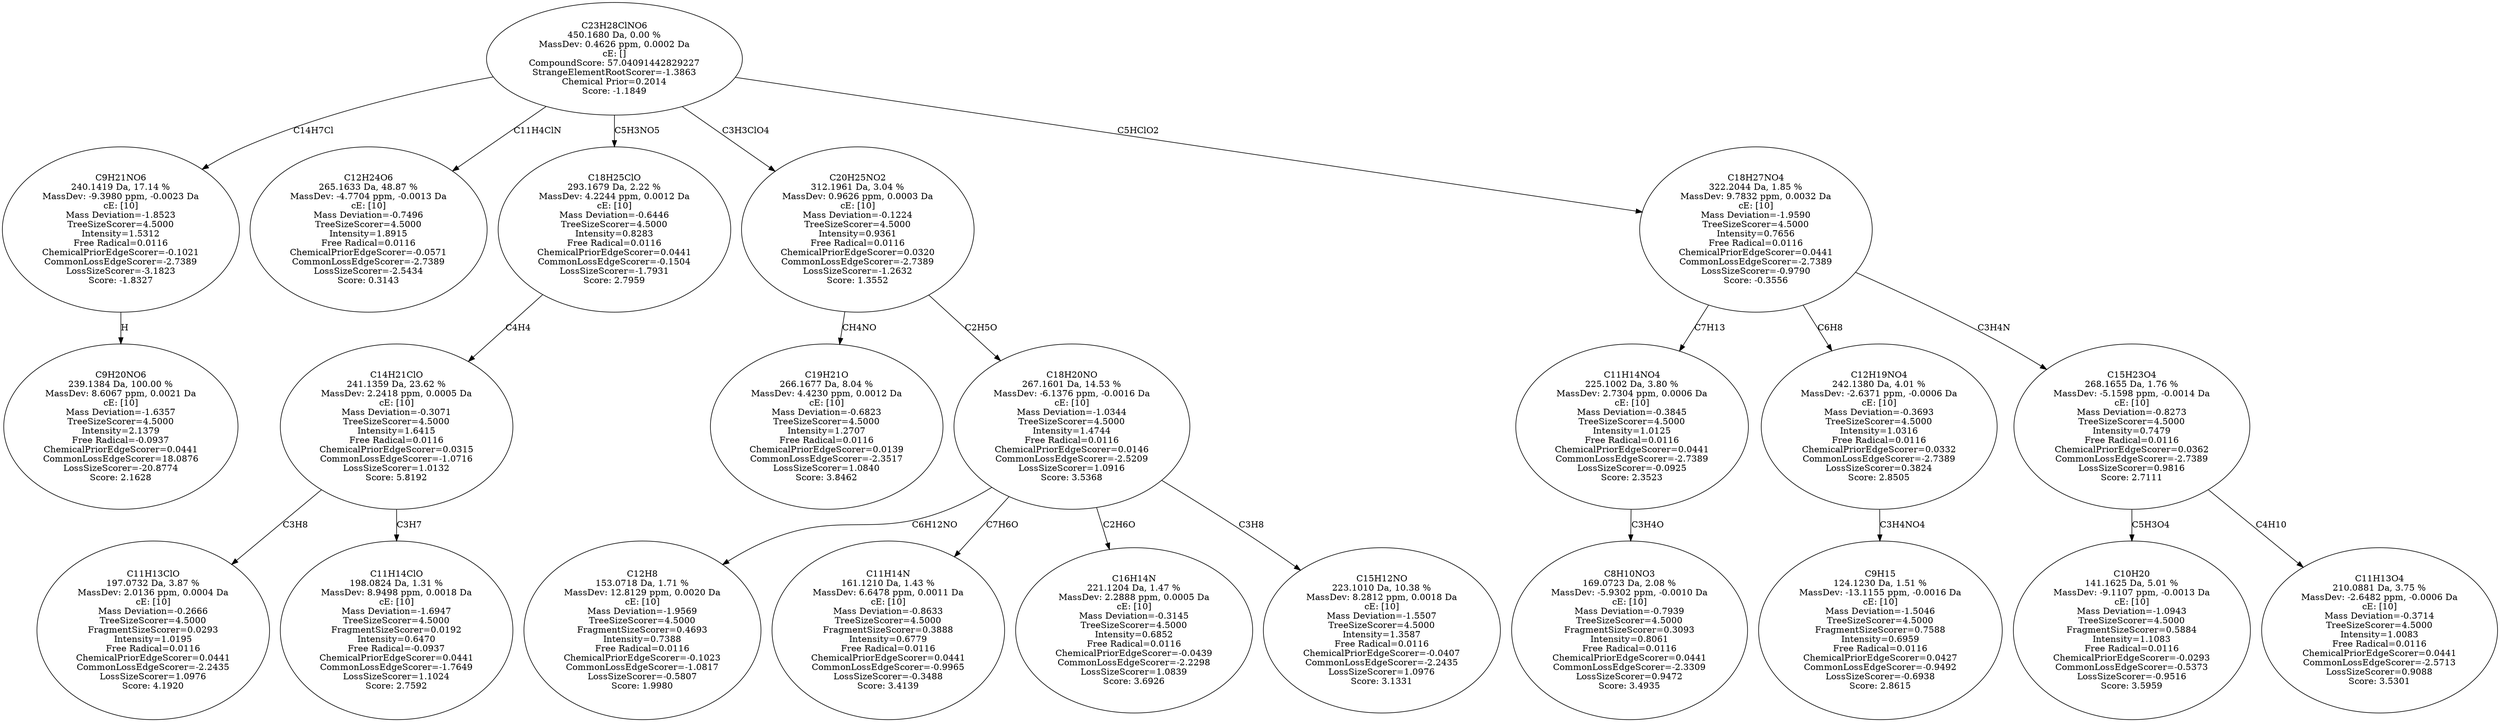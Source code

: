 strict digraph {
v1 [label="C9H20NO6\n239.1384 Da, 100.00 %\nMassDev: 8.6067 ppm, 0.0021 Da\ncE: [10]\nMass Deviation=-1.6357\nTreeSizeScorer=4.5000\nIntensity=2.1379\nFree Radical=-0.0937\nChemicalPriorEdgeScorer=0.0441\nCommonLossEdgeScorer=18.0876\nLossSizeScorer=-20.8774\nScore: 2.1628"];
v2 [label="C9H21NO6\n240.1419 Da, 17.14 %\nMassDev: -9.3980 ppm, -0.0023 Da\ncE: [10]\nMass Deviation=-1.8523\nTreeSizeScorer=4.5000\nIntensity=1.5312\nFree Radical=0.0116\nChemicalPriorEdgeScorer=-0.1021\nCommonLossEdgeScorer=-2.7389\nLossSizeScorer=-3.1823\nScore: -1.8327"];
v3 [label="C12H24O6\n265.1633 Da, 48.87 %\nMassDev: -4.7704 ppm, -0.0013 Da\ncE: [10]\nMass Deviation=-0.7496\nTreeSizeScorer=4.5000\nIntensity=1.8915\nFree Radical=0.0116\nChemicalPriorEdgeScorer=-0.0571\nCommonLossEdgeScorer=-2.7389\nLossSizeScorer=-2.5434\nScore: 0.3143"];
v4 [label="C11H13ClO\n197.0732 Da, 3.87 %\nMassDev: 2.0136 ppm, 0.0004 Da\ncE: [10]\nMass Deviation=-0.2666\nTreeSizeScorer=4.5000\nFragmentSizeScorer=0.0293\nIntensity=1.0195\nFree Radical=0.0116\nChemicalPriorEdgeScorer=0.0441\nCommonLossEdgeScorer=-2.2435\nLossSizeScorer=1.0976\nScore: 4.1920"];
v5 [label="C11H14ClO\n198.0824 Da, 1.31 %\nMassDev: 8.9498 ppm, 0.0018 Da\ncE: [10]\nMass Deviation=-1.6947\nTreeSizeScorer=4.5000\nFragmentSizeScorer=0.0192\nIntensity=0.6470\nFree Radical=-0.0937\nChemicalPriorEdgeScorer=0.0441\nCommonLossEdgeScorer=-1.7649\nLossSizeScorer=1.1024\nScore: 2.7592"];
v6 [label="C14H21ClO\n241.1359 Da, 23.62 %\nMassDev: 2.2418 ppm, 0.0005 Da\ncE: [10]\nMass Deviation=-0.3071\nTreeSizeScorer=4.5000\nIntensity=1.6415\nFree Radical=0.0116\nChemicalPriorEdgeScorer=0.0315\nCommonLossEdgeScorer=-1.0716\nLossSizeScorer=1.0132\nScore: 5.8192"];
v7 [label="C18H25ClO\n293.1679 Da, 2.22 %\nMassDev: 4.2244 ppm, 0.0012 Da\ncE: [10]\nMass Deviation=-0.6446\nTreeSizeScorer=4.5000\nIntensity=0.8283\nFree Radical=0.0116\nChemicalPriorEdgeScorer=0.0441\nCommonLossEdgeScorer=-0.1504\nLossSizeScorer=-1.7931\nScore: 2.7959"];
v8 [label="C19H21O\n266.1677 Da, 8.04 %\nMassDev: 4.4230 ppm, 0.0012 Da\ncE: [10]\nMass Deviation=-0.6823\nTreeSizeScorer=4.5000\nIntensity=1.2707\nFree Radical=0.0116\nChemicalPriorEdgeScorer=0.0139\nCommonLossEdgeScorer=-2.3517\nLossSizeScorer=1.0840\nScore: 3.8462"];
v9 [label="C12H8\n153.0718 Da, 1.71 %\nMassDev: 12.8129 ppm, 0.0020 Da\ncE: [10]\nMass Deviation=-1.9569\nTreeSizeScorer=4.5000\nFragmentSizeScorer=0.4693\nIntensity=0.7388\nFree Radical=0.0116\nChemicalPriorEdgeScorer=-0.1023\nCommonLossEdgeScorer=-1.0817\nLossSizeScorer=-0.5807\nScore: 1.9980"];
v10 [label="C11H14N\n161.1210 Da, 1.43 %\nMassDev: 6.6478 ppm, 0.0011 Da\ncE: [10]\nMass Deviation=-0.8633\nTreeSizeScorer=4.5000\nFragmentSizeScorer=0.3888\nIntensity=0.6779\nFree Radical=0.0116\nChemicalPriorEdgeScorer=0.0441\nCommonLossEdgeScorer=-0.9965\nLossSizeScorer=-0.3488\nScore: 3.4139"];
v11 [label="C16H14N\n221.1204 Da, 1.47 %\nMassDev: 2.2888 ppm, 0.0005 Da\ncE: [10]\nMass Deviation=-0.3145\nTreeSizeScorer=4.5000\nIntensity=0.6852\nFree Radical=0.0116\nChemicalPriorEdgeScorer=-0.0439\nCommonLossEdgeScorer=-2.2298\nLossSizeScorer=1.0839\nScore: 3.6926"];
v12 [label="C15H12NO\n223.1010 Da, 10.38 %\nMassDev: 8.2812 ppm, 0.0018 Da\ncE: [10]\nMass Deviation=-1.5507\nTreeSizeScorer=4.5000\nIntensity=1.3587\nFree Radical=0.0116\nChemicalPriorEdgeScorer=-0.0407\nCommonLossEdgeScorer=-2.2435\nLossSizeScorer=1.0976\nScore: 3.1331"];
v13 [label="C18H20NO\n267.1601 Da, 14.53 %\nMassDev: -6.1376 ppm, -0.0016 Da\ncE: [10]\nMass Deviation=-1.0344\nTreeSizeScorer=4.5000\nIntensity=1.4744\nFree Radical=0.0116\nChemicalPriorEdgeScorer=0.0146\nCommonLossEdgeScorer=-2.5209\nLossSizeScorer=1.0916\nScore: 3.5368"];
v14 [label="C20H25NO2\n312.1961 Da, 3.04 %\nMassDev: 0.9626 ppm, 0.0003 Da\ncE: [10]\nMass Deviation=-0.1224\nTreeSizeScorer=4.5000\nIntensity=0.9361\nFree Radical=0.0116\nChemicalPriorEdgeScorer=0.0320\nCommonLossEdgeScorer=-2.7389\nLossSizeScorer=-1.2632\nScore: 1.3552"];
v15 [label="C8H10NO3\n169.0723 Da, 2.08 %\nMassDev: -5.9302 ppm, -0.0010 Da\ncE: [10]\nMass Deviation=-0.7939\nTreeSizeScorer=4.5000\nFragmentSizeScorer=0.3093\nIntensity=0.8061\nFree Radical=0.0116\nChemicalPriorEdgeScorer=0.0441\nCommonLossEdgeScorer=-2.3309\nLossSizeScorer=0.9472\nScore: 3.4935"];
v16 [label="C11H14NO4\n225.1002 Da, 3.80 %\nMassDev: 2.7304 ppm, 0.0006 Da\ncE: [10]\nMass Deviation=-0.3845\nTreeSizeScorer=4.5000\nIntensity=1.0125\nFree Radical=0.0116\nChemicalPriorEdgeScorer=0.0441\nCommonLossEdgeScorer=-2.7389\nLossSizeScorer=-0.0925\nScore: 2.3523"];
v17 [label="C9H15\n124.1230 Da, 1.51 %\nMassDev: -13.1155 ppm, -0.0016 Da\ncE: [10]\nMass Deviation=-1.5046\nTreeSizeScorer=4.5000\nFragmentSizeScorer=0.7588\nIntensity=0.6959\nFree Radical=0.0116\nChemicalPriorEdgeScorer=0.0427\nCommonLossEdgeScorer=-0.9492\nLossSizeScorer=-0.6938\nScore: 2.8615"];
v18 [label="C12H19NO4\n242.1380 Da, 4.01 %\nMassDev: -2.6371 ppm, -0.0006 Da\ncE: [10]\nMass Deviation=-0.3693\nTreeSizeScorer=4.5000\nIntensity=1.0316\nFree Radical=0.0116\nChemicalPriorEdgeScorer=0.0332\nCommonLossEdgeScorer=-2.7389\nLossSizeScorer=0.3824\nScore: 2.8505"];
v19 [label="C10H20\n141.1625 Da, 5.01 %\nMassDev: -9.1107 ppm, -0.0013 Da\ncE: [10]\nMass Deviation=-1.0943\nTreeSizeScorer=4.5000\nFragmentSizeScorer=0.5884\nIntensity=1.1083\nFree Radical=0.0116\nChemicalPriorEdgeScorer=-0.0293\nCommonLossEdgeScorer=-0.5373\nLossSizeScorer=-0.9516\nScore: 3.5959"];
v20 [label="C11H13O4\n210.0881 Da, 3.75 %\nMassDev: -2.6482 ppm, -0.0006 Da\ncE: [10]\nMass Deviation=-0.3714\nTreeSizeScorer=4.5000\nIntensity=1.0083\nFree Radical=0.0116\nChemicalPriorEdgeScorer=0.0441\nCommonLossEdgeScorer=-2.5713\nLossSizeScorer=0.9088\nScore: 3.5301"];
v21 [label="C15H23O4\n268.1655 Da, 1.76 %\nMassDev: -5.1598 ppm, -0.0014 Da\ncE: [10]\nMass Deviation=-0.8273\nTreeSizeScorer=4.5000\nIntensity=0.7479\nFree Radical=0.0116\nChemicalPriorEdgeScorer=0.0362\nCommonLossEdgeScorer=-2.7389\nLossSizeScorer=0.9816\nScore: 2.7111"];
v22 [label="C18H27NO4\n322.2044 Da, 1.85 %\nMassDev: 9.7832 ppm, 0.0032 Da\ncE: [10]\nMass Deviation=-1.9590\nTreeSizeScorer=4.5000\nIntensity=0.7656\nFree Radical=0.0116\nChemicalPriorEdgeScorer=0.0441\nCommonLossEdgeScorer=-2.7389\nLossSizeScorer=-0.9790\nScore: -0.3556"];
v23 [label="C23H28ClNO6\n450.1680 Da, 0.00 %\nMassDev: 0.4626 ppm, 0.0002 Da\ncE: []\nCompoundScore: 57.04091442829227\nStrangeElementRootScorer=-1.3863\nChemical Prior=0.2014\nScore: -1.1849"];
v2 -> v1 [label="H"];
v23 -> v2 [label="C14H7Cl"];
v23 -> v3 [label="C11H4ClN"];
v6 -> v4 [label="C3H8"];
v6 -> v5 [label="C3H7"];
v7 -> v6 [label="C4H4"];
v23 -> v7 [label="C5H3NO5"];
v14 -> v8 [label="CH4NO"];
v13 -> v9 [label="C6H12NO"];
v13 -> v10 [label="C7H6O"];
v13 -> v11 [label="C2H6O"];
v13 -> v12 [label="C3H8"];
v14 -> v13 [label="C2H5O"];
v23 -> v14 [label="C3H3ClO4"];
v16 -> v15 [label="C3H4O"];
v22 -> v16 [label="C7H13"];
v18 -> v17 [label="C3H4NO4"];
v22 -> v18 [label="C6H8"];
v21 -> v19 [label="C5H3O4"];
v21 -> v20 [label="C4H10"];
v22 -> v21 [label="C3H4N"];
v23 -> v22 [label="C5HClO2"];
}